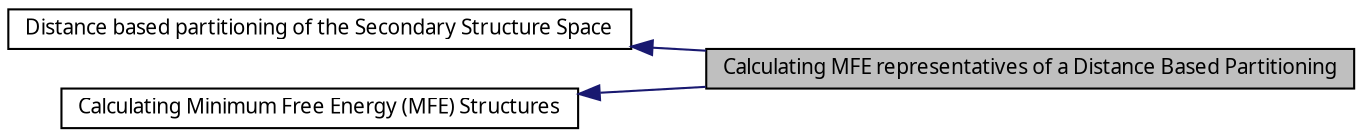 digraph structs
{
  bgcolor="transparent";
  edge [fontname="FreeSans.ttf",fontsize=8,labelfontname="FreeSans.ttf",labelfontsize=8];
  node [fontname="FreeSans.ttf",fontsize=10,shape=record];
rankdir=LR;
  Node1 [label="Distance based partitioning of the Secondary Structure Space",height=0.2,width=0.4,color="black",URL="$group__kl__neighborhood.html"];
  Node0 [label="Calculating MFE representatives of a Distance Based Partitioning",height=0.2,width=0.4,color="black", fillcolor="grey75", style="filled" fontcolor="black"];
  Node2 [label="Calculating Minimum Free Energy (MFE) Structures",height=0.2,width=0.4,color="black",URL="$group__mfe__fold.html"];
  Node1->Node0 [shape=plaintext, color="midnightblue", dir="back", style="solid"];
  Node2->Node0 [shape=plaintext, color="midnightblue", dir="back", style="solid"];
}
